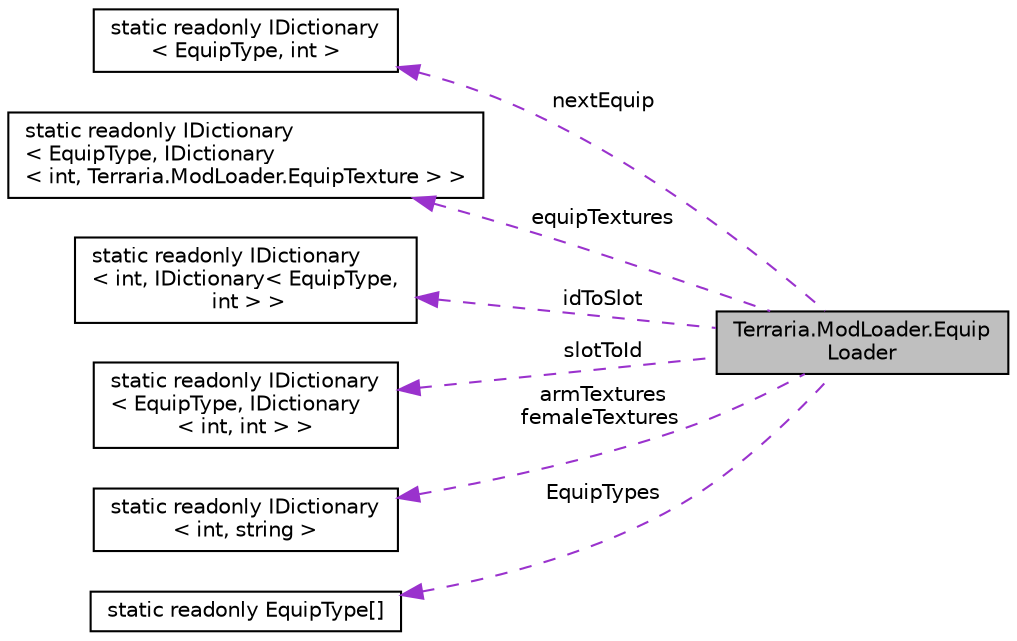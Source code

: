 digraph "Terraria.ModLoader.EquipLoader"
{
 // LATEX_PDF_SIZE
  edge [fontname="Helvetica",fontsize="10",labelfontname="Helvetica",labelfontsize="10"];
  node [fontname="Helvetica",fontsize="10",shape=record];
  rankdir="LR";
  Node1 [label="Terraria.ModLoader.Equip\lLoader",height=0.2,width=0.4,color="black", fillcolor="grey75", style="filled", fontcolor="black",tooltip="This serves as a central place to store equipment slots and their corresponding textures...."];
  Node2 -> Node1 [dir="back",color="darkorchid3",fontsize="10",style="dashed",label=" nextEquip" ,fontname="Helvetica"];
  Node2 [label="static readonly IDictionary\l\< EquipType, int \>",height=0.2,width=0.4,color="black", fillcolor="white", style="filled",tooltip=" "];
  Node3 -> Node1 [dir="back",color="darkorchid3",fontsize="10",style="dashed",label=" equipTextures" ,fontname="Helvetica"];
  Node3 [label="static readonly IDictionary\l\< EquipType, IDictionary\l\< int, Terraria.ModLoader.EquipTexture \> \>",height=0.2,width=0.4,color="black", fillcolor="white", style="filled",tooltip=" "];
  Node4 -> Node1 [dir="back",color="darkorchid3",fontsize="10",style="dashed",label=" idToSlot" ,fontname="Helvetica"];
  Node4 [label="static readonly IDictionary\l\< int, IDictionary\< EquipType,\l int \> \>",height=0.2,width=0.4,color="black", fillcolor="white", style="filled",tooltip=" "];
  Node5 -> Node1 [dir="back",color="darkorchid3",fontsize="10",style="dashed",label=" slotToId" ,fontname="Helvetica"];
  Node5 [label="static readonly IDictionary\l\< EquipType, IDictionary\l\< int, int \> \>",height=0.2,width=0.4,color="black", fillcolor="white", style="filled",tooltip=" "];
  Node6 -> Node1 [dir="back",color="darkorchid3",fontsize="10",style="dashed",label=" armTextures\nfemaleTextures" ,fontname="Helvetica"];
  Node6 [label="static readonly IDictionary\l\< int, string \>",height=0.2,width=0.4,color="black", fillcolor="white", style="filled",tooltip=" "];
  Node7 -> Node1 [dir="back",color="darkorchid3",fontsize="10",style="dashed",label=" EquipTypes" ,fontname="Helvetica"];
  Node7 [label="static readonly EquipType[]",height=0.2,width=0.4,color="black", fillcolor="white", style="filled",tooltip=" "];
}
